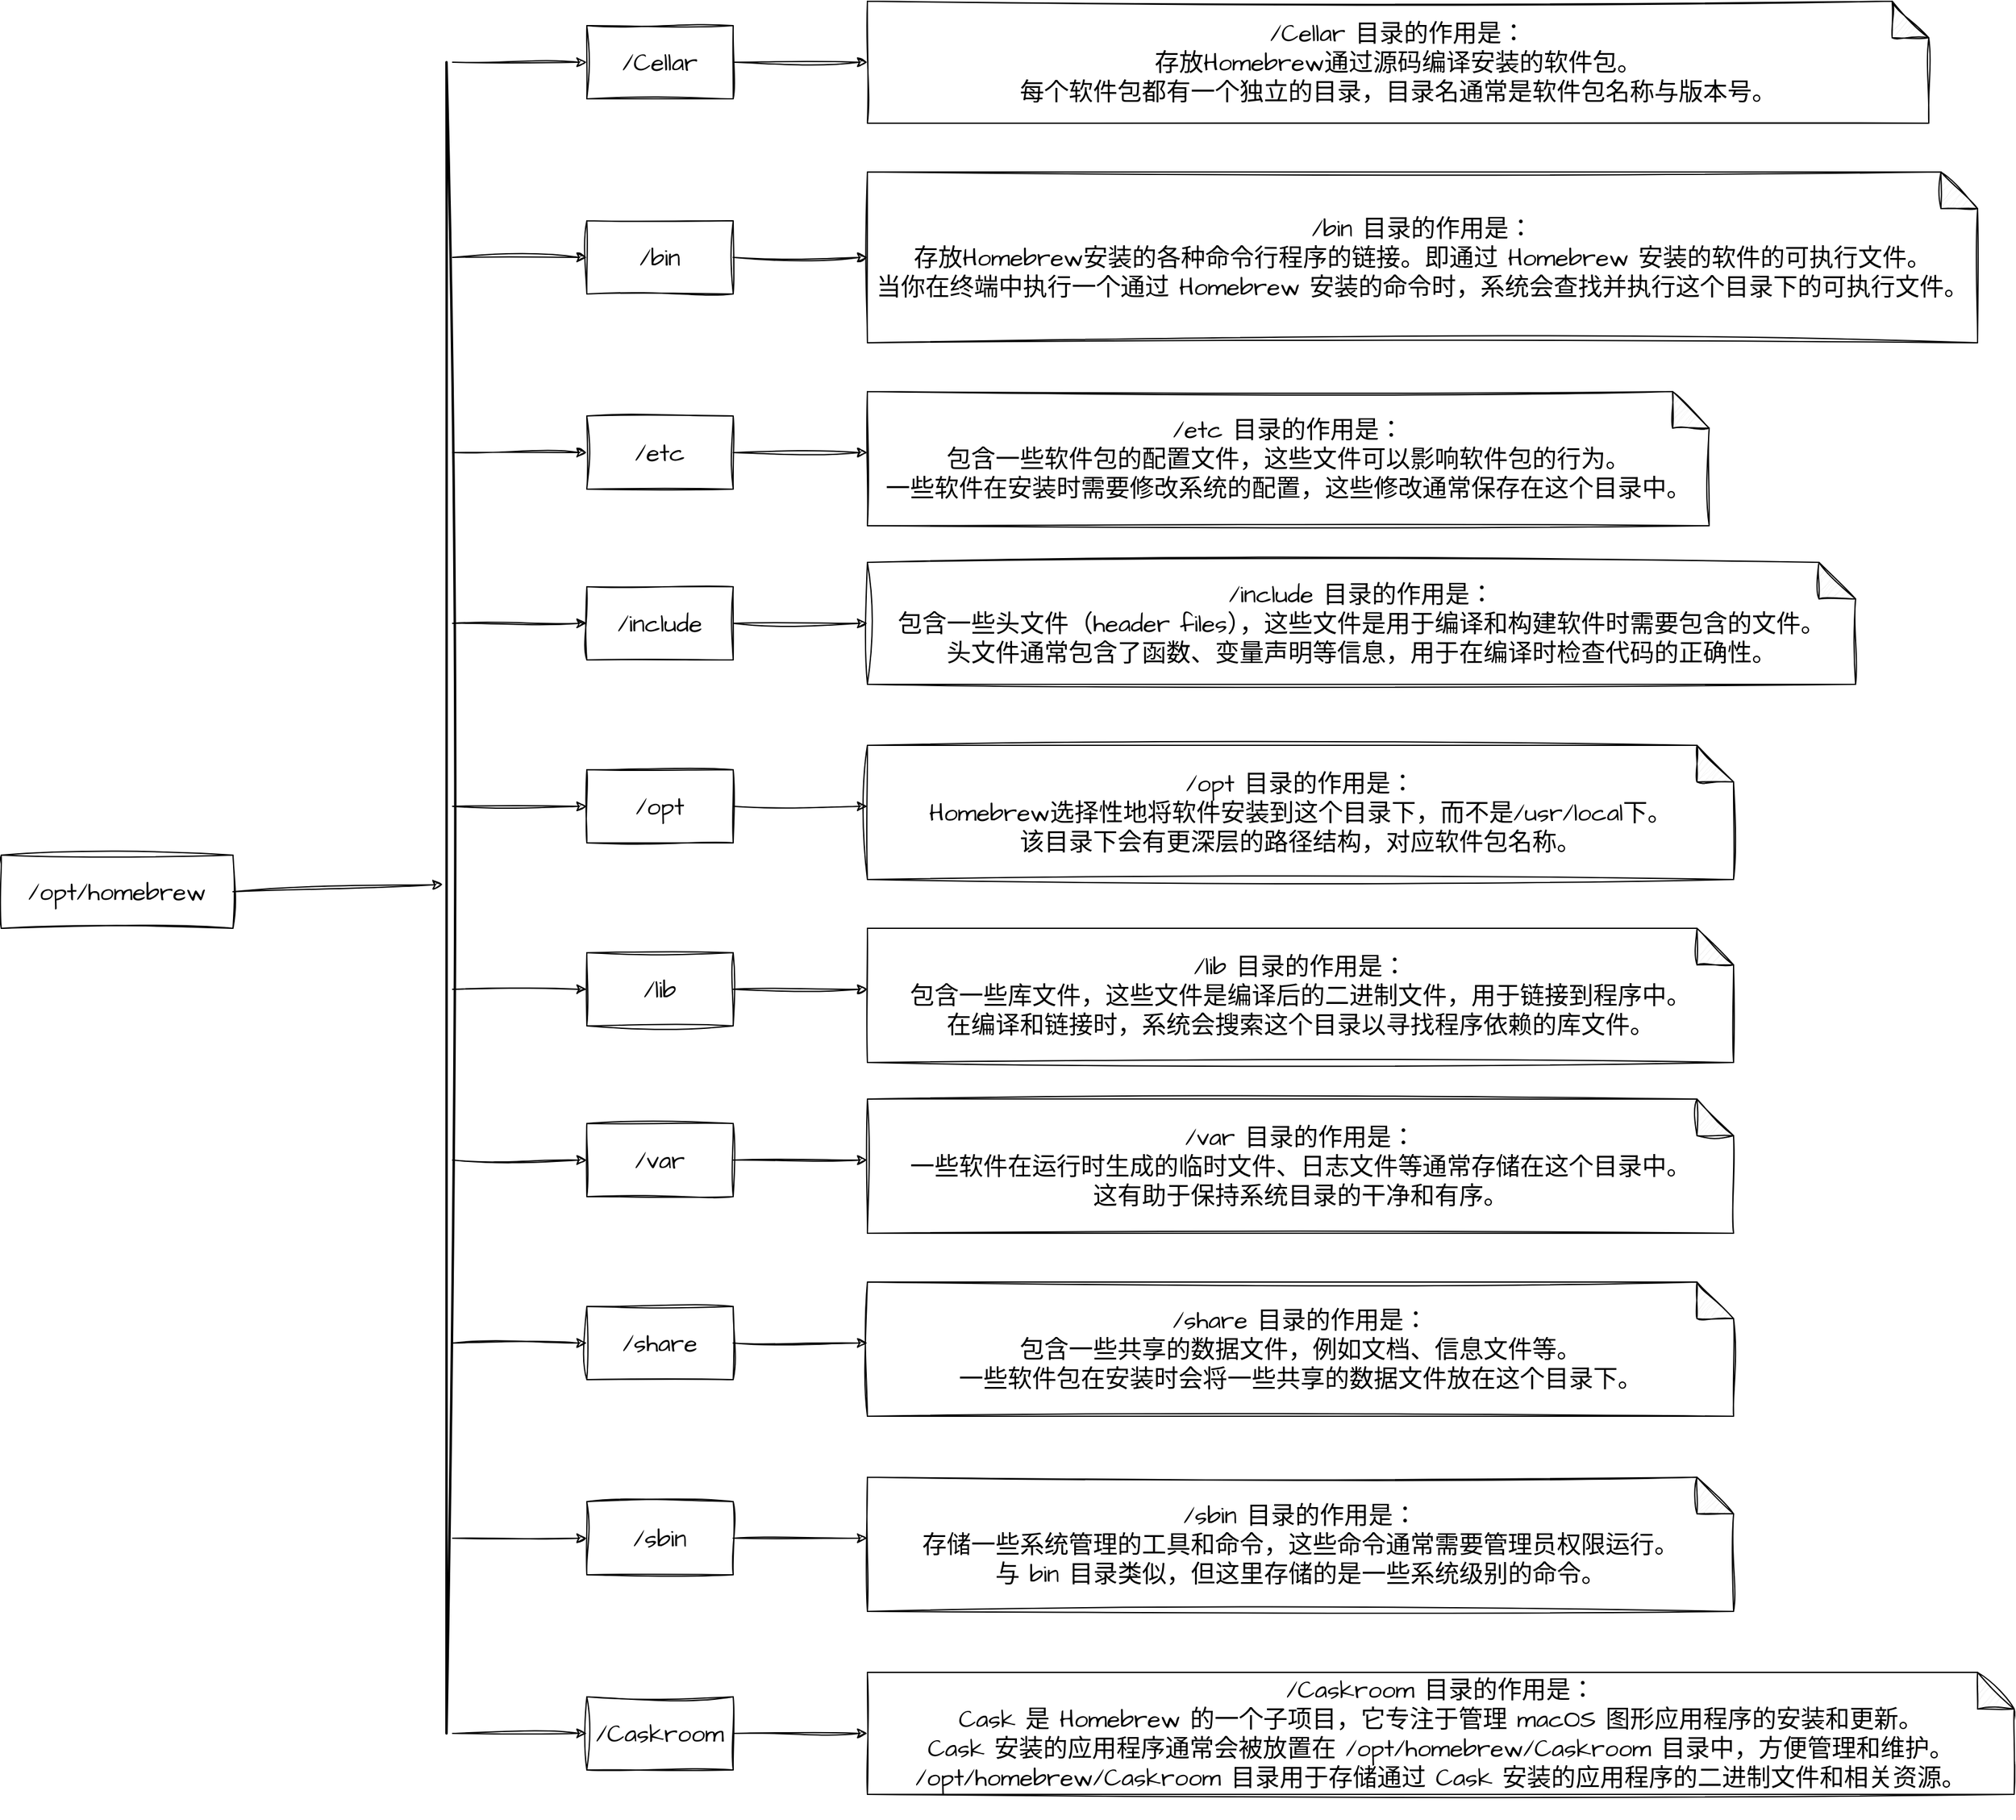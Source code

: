 <mxfile version="22.1.11" type="github">
  <diagram name="第 1 页" id="3q0Wu0lU1T0cGlUXBiHC">
    <mxGraphModel dx="3098" dy="1868" grid="1" gridSize="10" guides="1" tooltips="1" connect="1" arrows="1" fold="1" page="1" pageScale="1" pageWidth="1169" pageHeight="1654" math="0" shadow="0">
      <root>
        <mxCell id="0" />
        <mxCell id="1" parent="0" />
        <mxCell id="PBTHxAhBPmr863J82pAF-55" value="" style="group" vertex="1" connectable="0" parent="1">
          <mxGeometry x="270" y="82" width="1650" height="1490" as="geometry" />
        </mxCell>
        <mxCell id="PBTHxAhBPmr863J82pAF-1" value="/opt/homebrew" style="rounded=0;whiteSpace=wrap;html=1;sketch=1;hachureGap=4;jiggle=2;curveFitting=1;fontFamily=Architects Daughter;fontSource=https%3A%2F%2Ffonts.googleapis.com%2Fcss%3Ffamily%3DArchitects%2BDaughter;fontSize=20;" vertex="1" parent="PBTHxAhBPmr863J82pAF-55">
          <mxGeometry y="700" width="190" height="60" as="geometry" />
        </mxCell>
        <mxCell id="PBTHxAhBPmr863J82pAF-4" value="" style="line;strokeWidth=2;direction=south;html=1;sketch=1;hachureGap=4;jiggle=2;curveFitting=1;fontFamily=Architects Daughter;fontSource=https%3A%2F%2Ffonts.googleapis.com%2Fcss%3Ffamily%3DArchitects%2BDaughter;fontSize=20;" vertex="1" parent="PBTHxAhBPmr863J82pAF-55">
          <mxGeometry x="360" y="50" width="10" height="1370" as="geometry" />
        </mxCell>
        <mxCell id="PBTHxAhBPmr863J82pAF-8" value="" style="group" vertex="1" connectable="0" parent="PBTHxAhBPmr863J82pAF-55">
          <mxGeometry x="370" width="1210" height="130" as="geometry" />
        </mxCell>
        <mxCell id="PBTHxAhBPmr863J82pAF-2" value="/Cellar" style="rounded=0;whiteSpace=wrap;html=1;sketch=1;hachureGap=4;jiggle=2;curveFitting=1;fontFamily=Architects Daughter;fontSource=https%3A%2F%2Ffonts.googleapis.com%2Fcss%3Ffamily%3DArchitects%2BDaughter;fontSize=20;" vertex="1" parent="PBTHxAhBPmr863J82pAF-8">
          <mxGeometry x="110" y="20" width="120" height="60" as="geometry" />
        </mxCell>
        <mxCell id="PBTHxAhBPmr863J82pAF-5" value="/Cellar 目录的作用是：&lt;br&gt;存放Homebrew通过源码编译安装的软件包。&lt;br&gt;每个软件包都有一个独立的目录，目录名通常是软件包名称与版本号。" style="shape=note;whiteSpace=wrap;html=1;backgroundOutline=1;darkOpacity=0.05;sketch=1;hachureGap=4;jiggle=2;curveFitting=1;fontFamily=Architects Daughter;fontSource=https%3A%2F%2Ffonts.googleapis.com%2Fcss%3Ffamily%3DArchitects%2BDaughter;fontSize=20;" vertex="1" parent="PBTHxAhBPmr863J82pAF-8">
          <mxGeometry x="340" width="870" height="100" as="geometry" />
        </mxCell>
        <mxCell id="PBTHxAhBPmr863J82pAF-6" value="" style="endArrow=classic;html=1;rounded=0;sketch=1;hachureGap=4;jiggle=2;curveFitting=1;fontFamily=Architects Daughter;fontSource=https%3A%2F%2Ffonts.googleapis.com%2Fcss%3Ffamily%3DArchitects%2BDaughter;fontSize=16;entryX=0;entryY=0.5;entryDx=0;entryDy=0;" edge="1" parent="PBTHxAhBPmr863J82pAF-8" target="PBTHxAhBPmr863J82pAF-2">
          <mxGeometry width="50" height="50" relative="1" as="geometry">
            <mxPoint y="50" as="sourcePoint" />
            <mxPoint x="460" y="320" as="targetPoint" />
          </mxGeometry>
        </mxCell>
        <mxCell id="PBTHxAhBPmr863J82pAF-7" value="" style="endArrow=classic;html=1;rounded=0;sketch=1;hachureGap=4;jiggle=2;curveFitting=1;fontFamily=Architects Daughter;fontSource=https%3A%2F%2Ffonts.googleapis.com%2Fcss%3Ffamily%3DArchitects%2BDaughter;fontSize=16;entryX=0;entryY=0.5;entryDx=0;entryDy=0;" edge="1" parent="PBTHxAhBPmr863J82pAF-8">
          <mxGeometry width="50" height="50" relative="1" as="geometry">
            <mxPoint x="230" y="50" as="sourcePoint" />
            <mxPoint x="340" y="50" as="targetPoint" />
          </mxGeometry>
        </mxCell>
        <mxCell id="PBTHxAhBPmr863J82pAF-9" value="" style="group" vertex="1" connectable="0" parent="PBTHxAhBPmr863J82pAF-55">
          <mxGeometry x="370" y="160" width="1250" height="140" as="geometry" />
        </mxCell>
        <mxCell id="PBTHxAhBPmr863J82pAF-10" value="/bin" style="rounded=0;whiteSpace=wrap;html=1;sketch=1;hachureGap=4;jiggle=2;curveFitting=1;fontFamily=Architects Daughter;fontSource=https%3A%2F%2Ffonts.googleapis.com%2Fcss%3Ffamily%3DArchitects%2BDaughter;fontSize=20;" vertex="1" parent="PBTHxAhBPmr863J82pAF-9">
          <mxGeometry x="110" y="20" width="120" height="60" as="geometry" />
        </mxCell>
        <mxCell id="PBTHxAhBPmr863J82pAF-11" value="/bin 目录的作用是：&lt;br&gt;存放Homebrew安装的各种命令行程序的链接。&lt;span style=&quot;background-color: initial;&quot;&gt;即通过 Homebrew 安装的软件的可执行文件。&lt;/span&gt;&lt;br&gt;&lt;div&gt;当你在终端中执行一个通过 Homebrew 安装的命令时，系统会查找并执行这个目录下的可执行文件。&lt;/div&gt;" style="shape=note;whiteSpace=wrap;html=1;backgroundOutline=1;darkOpacity=0.05;sketch=1;hachureGap=4;jiggle=2;curveFitting=1;fontFamily=Architects Daughter;fontSource=https%3A%2F%2Ffonts.googleapis.com%2Fcss%3Ffamily%3DArchitects%2BDaughter;fontSize=20;" vertex="1" parent="PBTHxAhBPmr863J82pAF-9">
          <mxGeometry x="340" y="-20" width="910" height="140" as="geometry" />
        </mxCell>
        <mxCell id="PBTHxAhBPmr863J82pAF-12" value="" style="endArrow=classic;html=1;rounded=0;sketch=1;hachureGap=4;jiggle=2;curveFitting=1;fontFamily=Architects Daughter;fontSource=https%3A%2F%2Ffonts.googleapis.com%2Fcss%3Ffamily%3DArchitects%2BDaughter;fontSize=16;entryX=0;entryY=0.5;entryDx=0;entryDy=0;" edge="1" parent="PBTHxAhBPmr863J82pAF-9" target="PBTHxAhBPmr863J82pAF-10">
          <mxGeometry width="50" height="50" relative="1" as="geometry">
            <mxPoint y="50" as="sourcePoint" />
            <mxPoint x="460" y="320" as="targetPoint" />
          </mxGeometry>
        </mxCell>
        <mxCell id="PBTHxAhBPmr863J82pAF-13" value="" style="endArrow=classic;html=1;rounded=0;sketch=1;hachureGap=4;jiggle=2;curveFitting=1;fontFamily=Architects Daughter;fontSource=https%3A%2F%2Ffonts.googleapis.com%2Fcss%3Ffamily%3DArchitects%2BDaughter;fontSize=16;entryX=0;entryY=0.5;entryDx=0;entryDy=0;" edge="1" parent="PBTHxAhBPmr863J82pAF-9">
          <mxGeometry width="50" height="50" relative="1" as="geometry">
            <mxPoint x="230" y="50" as="sourcePoint" />
            <mxPoint x="340" y="50" as="targetPoint" />
          </mxGeometry>
        </mxCell>
        <mxCell id="PBTHxAhBPmr863J82pAF-14" value="" style="group" vertex="1" connectable="0" parent="PBTHxAhBPmr863J82pAF-55">
          <mxGeometry x="370" y="320" width="1030" height="120" as="geometry" />
        </mxCell>
        <mxCell id="PBTHxAhBPmr863J82pAF-15" value="/etc" style="rounded=0;whiteSpace=wrap;html=1;sketch=1;hachureGap=4;jiggle=2;curveFitting=1;fontFamily=Architects Daughter;fontSource=https%3A%2F%2Ffonts.googleapis.com%2Fcss%3Ffamily%3DArchitects%2BDaughter;fontSize=20;" vertex="1" parent="PBTHxAhBPmr863J82pAF-14">
          <mxGeometry x="110" y="20" width="120" height="60" as="geometry" />
        </mxCell>
        <mxCell id="PBTHxAhBPmr863J82pAF-16" value="/etc 目录的作用是：&lt;br&gt;包含一些软件包的配置文件，这些文件可以影响软件包的行为。&lt;div&gt;一些软件在安装时需要修改系统的配置，这些修改通常保存在这个目录中。&lt;/div&gt;" style="shape=note;whiteSpace=wrap;html=1;backgroundOutline=1;darkOpacity=0.05;sketch=1;hachureGap=4;jiggle=2;curveFitting=1;fontFamily=Architects Daughter;fontSource=https%3A%2F%2Ffonts.googleapis.com%2Fcss%3Ffamily%3DArchitects%2BDaughter;fontSize=20;" vertex="1" parent="PBTHxAhBPmr863J82pAF-14">
          <mxGeometry x="340" width="690" height="110" as="geometry" />
        </mxCell>
        <mxCell id="PBTHxAhBPmr863J82pAF-17" value="" style="endArrow=classic;html=1;rounded=0;sketch=1;hachureGap=4;jiggle=2;curveFitting=1;fontFamily=Architects Daughter;fontSource=https%3A%2F%2Ffonts.googleapis.com%2Fcss%3Ffamily%3DArchitects%2BDaughter;fontSize=16;entryX=0;entryY=0.5;entryDx=0;entryDy=0;" edge="1" parent="PBTHxAhBPmr863J82pAF-14" target="PBTHxAhBPmr863J82pAF-15">
          <mxGeometry width="50" height="50" relative="1" as="geometry">
            <mxPoint y="50" as="sourcePoint" />
            <mxPoint x="460" y="320" as="targetPoint" />
          </mxGeometry>
        </mxCell>
        <mxCell id="PBTHxAhBPmr863J82pAF-18" value="" style="endArrow=classic;html=1;rounded=0;sketch=1;hachureGap=4;jiggle=2;curveFitting=1;fontFamily=Architects Daughter;fontSource=https%3A%2F%2Ffonts.googleapis.com%2Fcss%3Ffamily%3DArchitects%2BDaughter;fontSize=16;entryX=0;entryY=0.5;entryDx=0;entryDy=0;" edge="1" parent="PBTHxAhBPmr863J82pAF-14">
          <mxGeometry width="50" height="50" relative="1" as="geometry">
            <mxPoint x="230" y="50" as="sourcePoint" />
            <mxPoint x="340" y="50" as="targetPoint" />
          </mxGeometry>
        </mxCell>
        <mxCell id="PBTHxAhBPmr863J82pAF-19" value="" style="group" vertex="1" connectable="0" parent="PBTHxAhBPmr863J82pAF-55">
          <mxGeometry x="370" y="460" width="1150" height="120" as="geometry" />
        </mxCell>
        <mxCell id="PBTHxAhBPmr863J82pAF-20" value="/include" style="rounded=0;whiteSpace=wrap;html=1;sketch=1;hachureGap=4;jiggle=2;curveFitting=1;fontFamily=Architects Daughter;fontSource=https%3A%2F%2Ffonts.googleapis.com%2Fcss%3Ffamily%3DArchitects%2BDaughter;fontSize=20;" vertex="1" parent="PBTHxAhBPmr863J82pAF-19">
          <mxGeometry x="110" y="20" width="120" height="60" as="geometry" />
        </mxCell>
        <mxCell id="PBTHxAhBPmr863J82pAF-21" value="/include 目录的作用是：&lt;br&gt;包含一些头文件（header files），这些文件是用于编译和构建软件时需要包含的文件。&lt;br&gt;头文件通常包含了函数、变量声明等信息，用于在编译时检查代码的正确性。" style="shape=note;whiteSpace=wrap;html=1;backgroundOutline=1;darkOpacity=0.05;sketch=1;hachureGap=4;jiggle=2;curveFitting=1;fontFamily=Architects Daughter;fontSource=https%3A%2F%2Ffonts.googleapis.com%2Fcss%3Ffamily%3DArchitects%2BDaughter;fontSize=20;" vertex="1" parent="PBTHxAhBPmr863J82pAF-19">
          <mxGeometry x="340" width="810" height="100" as="geometry" />
        </mxCell>
        <mxCell id="PBTHxAhBPmr863J82pAF-22" value="" style="endArrow=classic;html=1;rounded=0;sketch=1;hachureGap=4;jiggle=2;curveFitting=1;fontFamily=Architects Daughter;fontSource=https%3A%2F%2Ffonts.googleapis.com%2Fcss%3Ffamily%3DArchitects%2BDaughter;fontSize=16;entryX=0;entryY=0.5;entryDx=0;entryDy=0;" edge="1" parent="PBTHxAhBPmr863J82pAF-19" target="PBTHxAhBPmr863J82pAF-20">
          <mxGeometry width="50" height="50" relative="1" as="geometry">
            <mxPoint y="50" as="sourcePoint" />
            <mxPoint x="460" y="320" as="targetPoint" />
          </mxGeometry>
        </mxCell>
        <mxCell id="PBTHxAhBPmr863J82pAF-23" value="" style="endArrow=classic;html=1;rounded=0;sketch=1;hachureGap=4;jiggle=2;curveFitting=1;fontFamily=Architects Daughter;fontSource=https%3A%2F%2Ffonts.googleapis.com%2Fcss%3Ffamily%3DArchitects%2BDaughter;fontSize=16;entryX=0;entryY=0.5;entryDx=0;entryDy=0;" edge="1" parent="PBTHxAhBPmr863J82pAF-19">
          <mxGeometry width="50" height="50" relative="1" as="geometry">
            <mxPoint x="230" y="50" as="sourcePoint" />
            <mxPoint x="340" y="50" as="targetPoint" />
          </mxGeometry>
        </mxCell>
        <mxCell id="PBTHxAhBPmr863J82pAF-24" value="" style="group" vertex="1" connectable="0" parent="PBTHxAhBPmr863J82pAF-55">
          <mxGeometry x="370" y="610" width="1050" height="120" as="geometry" />
        </mxCell>
        <mxCell id="PBTHxAhBPmr863J82pAF-25" value="/opt" style="rounded=0;whiteSpace=wrap;html=1;sketch=1;hachureGap=4;jiggle=2;curveFitting=1;fontFamily=Architects Daughter;fontSource=https%3A%2F%2Ffonts.googleapis.com%2Fcss%3Ffamily%3DArchitects%2BDaughter;fontSize=20;" vertex="1" parent="PBTHxAhBPmr863J82pAF-24">
          <mxGeometry x="110" y="20" width="120" height="60" as="geometry" />
        </mxCell>
        <mxCell id="PBTHxAhBPmr863J82pAF-26" value="/opt 目录的作用是：&lt;br&gt;&lt;div&gt;Homebrew选择性地将软件安装到这个目录下，而不是/usr/local下。&lt;/div&gt;&lt;div&gt;该目录下会有更深层的路径结构，对应软件包名称。&lt;/div&gt;" style="shape=note;whiteSpace=wrap;html=1;backgroundOutline=1;darkOpacity=0.05;sketch=1;hachureGap=4;jiggle=2;curveFitting=1;fontFamily=Architects Daughter;fontSource=https%3A%2F%2Ffonts.googleapis.com%2Fcss%3Ffamily%3DArchitects%2BDaughter;fontSize=20;" vertex="1" parent="PBTHxAhBPmr863J82pAF-24">
          <mxGeometry x="340" width="710" height="110" as="geometry" />
        </mxCell>
        <mxCell id="PBTHxAhBPmr863J82pAF-27" value="" style="endArrow=classic;html=1;rounded=0;sketch=1;hachureGap=4;jiggle=2;curveFitting=1;fontFamily=Architects Daughter;fontSource=https%3A%2F%2Ffonts.googleapis.com%2Fcss%3Ffamily%3DArchitects%2BDaughter;fontSize=16;entryX=0;entryY=0.5;entryDx=0;entryDy=0;" edge="1" parent="PBTHxAhBPmr863J82pAF-24" target="PBTHxAhBPmr863J82pAF-25">
          <mxGeometry width="50" height="50" relative="1" as="geometry">
            <mxPoint y="50" as="sourcePoint" />
            <mxPoint x="460" y="320" as="targetPoint" />
          </mxGeometry>
        </mxCell>
        <mxCell id="PBTHxAhBPmr863J82pAF-28" value="" style="endArrow=classic;html=1;rounded=0;sketch=1;hachureGap=4;jiggle=2;curveFitting=1;fontFamily=Architects Daughter;fontSource=https%3A%2F%2Ffonts.googleapis.com%2Fcss%3Ffamily%3DArchitects%2BDaughter;fontSize=16;entryX=0;entryY=0.5;entryDx=0;entryDy=0;" edge="1" parent="PBTHxAhBPmr863J82pAF-24">
          <mxGeometry width="50" height="50" relative="1" as="geometry">
            <mxPoint x="230" y="50" as="sourcePoint" />
            <mxPoint x="340" y="50" as="targetPoint" />
          </mxGeometry>
        </mxCell>
        <mxCell id="PBTHxAhBPmr863J82pAF-29" value="" style="group" vertex="1" connectable="0" parent="PBTHxAhBPmr863J82pAF-55">
          <mxGeometry x="370" y="760" width="1050" height="120" as="geometry" />
        </mxCell>
        <mxCell id="PBTHxAhBPmr863J82pAF-30" value="/lib" style="rounded=0;whiteSpace=wrap;html=1;sketch=1;hachureGap=4;jiggle=2;curveFitting=1;fontFamily=Architects Daughter;fontSource=https%3A%2F%2Ffonts.googleapis.com%2Fcss%3Ffamily%3DArchitects%2BDaughter;fontSize=20;" vertex="1" parent="PBTHxAhBPmr863J82pAF-29">
          <mxGeometry x="110" y="20" width="120" height="60" as="geometry" />
        </mxCell>
        <mxCell id="PBTHxAhBPmr863J82pAF-31" value="/lib 目录的作用是：&lt;br&gt;&lt;div&gt;包含一些库文件，这些文件是编译后的二进制文件，用于链接到程序中。&lt;/div&gt;&lt;div&gt;在编译和链接时，系统会搜索这个目录以寻找程序依赖的库文件。&lt;/div&gt;" style="shape=note;whiteSpace=wrap;html=1;backgroundOutline=1;darkOpacity=0.05;sketch=1;hachureGap=4;jiggle=2;curveFitting=1;fontFamily=Architects Daughter;fontSource=https%3A%2F%2Ffonts.googleapis.com%2Fcss%3Ffamily%3DArchitects%2BDaughter;fontSize=20;" vertex="1" parent="PBTHxAhBPmr863J82pAF-29">
          <mxGeometry x="340" width="710" height="110" as="geometry" />
        </mxCell>
        <mxCell id="PBTHxAhBPmr863J82pAF-32" value="" style="endArrow=classic;html=1;rounded=0;sketch=1;hachureGap=4;jiggle=2;curveFitting=1;fontFamily=Architects Daughter;fontSource=https%3A%2F%2Ffonts.googleapis.com%2Fcss%3Ffamily%3DArchitects%2BDaughter;fontSize=16;entryX=0;entryY=0.5;entryDx=0;entryDy=0;" edge="1" parent="PBTHxAhBPmr863J82pAF-29" target="PBTHxAhBPmr863J82pAF-30">
          <mxGeometry width="50" height="50" relative="1" as="geometry">
            <mxPoint y="50" as="sourcePoint" />
            <mxPoint x="460" y="320" as="targetPoint" />
          </mxGeometry>
        </mxCell>
        <mxCell id="PBTHxAhBPmr863J82pAF-33" value="" style="endArrow=classic;html=1;rounded=0;sketch=1;hachureGap=4;jiggle=2;curveFitting=1;fontFamily=Architects Daughter;fontSource=https%3A%2F%2Ffonts.googleapis.com%2Fcss%3Ffamily%3DArchitects%2BDaughter;fontSize=16;entryX=0;entryY=0.5;entryDx=0;entryDy=0;" edge="1" parent="PBTHxAhBPmr863J82pAF-29">
          <mxGeometry width="50" height="50" relative="1" as="geometry">
            <mxPoint x="230" y="50" as="sourcePoint" />
            <mxPoint x="340" y="50" as="targetPoint" />
          </mxGeometry>
        </mxCell>
        <mxCell id="PBTHxAhBPmr863J82pAF-34" value="" style="group" vertex="1" connectable="0" parent="PBTHxAhBPmr863J82pAF-55">
          <mxGeometry x="370" y="900" width="1050" height="120" as="geometry" />
        </mxCell>
        <mxCell id="PBTHxAhBPmr863J82pAF-35" value="/var" style="rounded=0;whiteSpace=wrap;html=1;sketch=1;hachureGap=4;jiggle=2;curveFitting=1;fontFamily=Architects Daughter;fontSource=https%3A%2F%2Ffonts.googleapis.com%2Fcss%3Ffamily%3DArchitects%2BDaughter;fontSize=20;" vertex="1" parent="PBTHxAhBPmr863J82pAF-34">
          <mxGeometry x="110" y="20" width="120" height="60" as="geometry" />
        </mxCell>
        <mxCell id="PBTHxAhBPmr863J82pAF-36" value="/var 目录的作用是：&lt;br&gt;&lt;div&gt;一些软件在运行时生成的临时文件、日志文件等通常存储在这个目录中。&lt;/div&gt;&lt;div&gt;这有助于保持系统目录的干净和有序。&lt;/div&gt;" style="shape=note;whiteSpace=wrap;html=1;backgroundOutline=1;darkOpacity=0.05;sketch=1;hachureGap=4;jiggle=2;curveFitting=1;fontFamily=Architects Daughter;fontSource=https%3A%2F%2Ffonts.googleapis.com%2Fcss%3Ffamily%3DArchitects%2BDaughter;fontSize=20;" vertex="1" parent="PBTHxAhBPmr863J82pAF-34">
          <mxGeometry x="340" width="710" height="110" as="geometry" />
        </mxCell>
        <mxCell id="PBTHxAhBPmr863J82pAF-37" value="" style="endArrow=classic;html=1;rounded=0;sketch=1;hachureGap=4;jiggle=2;curveFitting=1;fontFamily=Architects Daughter;fontSource=https%3A%2F%2Ffonts.googleapis.com%2Fcss%3Ffamily%3DArchitects%2BDaughter;fontSize=16;entryX=0;entryY=0.5;entryDx=0;entryDy=0;" edge="1" parent="PBTHxAhBPmr863J82pAF-34" target="PBTHxAhBPmr863J82pAF-35">
          <mxGeometry width="50" height="50" relative="1" as="geometry">
            <mxPoint y="50" as="sourcePoint" />
            <mxPoint x="460" y="320" as="targetPoint" />
          </mxGeometry>
        </mxCell>
        <mxCell id="PBTHxAhBPmr863J82pAF-38" value="" style="endArrow=classic;html=1;rounded=0;sketch=1;hachureGap=4;jiggle=2;curveFitting=1;fontFamily=Architects Daughter;fontSource=https%3A%2F%2Ffonts.googleapis.com%2Fcss%3Ffamily%3DArchitects%2BDaughter;fontSize=16;entryX=0;entryY=0.5;entryDx=0;entryDy=0;" edge="1" parent="PBTHxAhBPmr863J82pAF-34">
          <mxGeometry width="50" height="50" relative="1" as="geometry">
            <mxPoint x="230" y="50" as="sourcePoint" />
            <mxPoint x="340" y="50" as="targetPoint" />
          </mxGeometry>
        </mxCell>
        <mxCell id="PBTHxAhBPmr863J82pAF-39" value="" style="group" vertex="1" connectable="0" parent="PBTHxAhBPmr863J82pAF-55">
          <mxGeometry x="370" y="1050" width="1050" height="120" as="geometry" />
        </mxCell>
        <mxCell id="PBTHxAhBPmr863J82pAF-40" value="/share" style="rounded=0;whiteSpace=wrap;html=1;sketch=1;hachureGap=4;jiggle=2;curveFitting=1;fontFamily=Architects Daughter;fontSource=https%3A%2F%2Ffonts.googleapis.com%2Fcss%3Ffamily%3DArchitects%2BDaughter;fontSize=20;" vertex="1" parent="PBTHxAhBPmr863J82pAF-39">
          <mxGeometry x="110" y="20" width="120" height="60" as="geometry" />
        </mxCell>
        <mxCell id="PBTHxAhBPmr863J82pAF-41" value="/share 目录的作用是：&lt;br&gt;&lt;div&gt;包含一些共享的数据文件，例如文档、信息文件等。&lt;/div&gt;&lt;div&gt;一些软件包在安装时会将一些共享的数据文件放在这个目录下。&lt;/div&gt;" style="shape=note;whiteSpace=wrap;html=1;backgroundOutline=1;darkOpacity=0.05;sketch=1;hachureGap=4;jiggle=2;curveFitting=1;fontFamily=Architects Daughter;fontSource=https%3A%2F%2Ffonts.googleapis.com%2Fcss%3Ffamily%3DArchitects%2BDaughter;fontSize=20;" vertex="1" parent="PBTHxAhBPmr863J82pAF-39">
          <mxGeometry x="340" width="710" height="110" as="geometry" />
        </mxCell>
        <mxCell id="PBTHxAhBPmr863J82pAF-42" value="" style="endArrow=classic;html=1;rounded=0;sketch=1;hachureGap=4;jiggle=2;curveFitting=1;fontFamily=Architects Daughter;fontSource=https%3A%2F%2Ffonts.googleapis.com%2Fcss%3Ffamily%3DArchitects%2BDaughter;fontSize=16;entryX=0;entryY=0.5;entryDx=0;entryDy=0;" edge="1" parent="PBTHxAhBPmr863J82pAF-39" target="PBTHxAhBPmr863J82pAF-40">
          <mxGeometry width="50" height="50" relative="1" as="geometry">
            <mxPoint y="50" as="sourcePoint" />
            <mxPoint x="460" y="320" as="targetPoint" />
          </mxGeometry>
        </mxCell>
        <mxCell id="PBTHxAhBPmr863J82pAF-43" value="" style="endArrow=classic;html=1;rounded=0;sketch=1;hachureGap=4;jiggle=2;curveFitting=1;fontFamily=Architects Daughter;fontSource=https%3A%2F%2Ffonts.googleapis.com%2Fcss%3Ffamily%3DArchitects%2BDaughter;fontSize=16;entryX=0;entryY=0.5;entryDx=0;entryDy=0;" edge="1" parent="PBTHxAhBPmr863J82pAF-39">
          <mxGeometry width="50" height="50" relative="1" as="geometry">
            <mxPoint x="230" y="50" as="sourcePoint" />
            <mxPoint x="340" y="50" as="targetPoint" />
          </mxGeometry>
        </mxCell>
        <mxCell id="PBTHxAhBPmr863J82pAF-44" value="" style="group" vertex="1" connectable="0" parent="PBTHxAhBPmr863J82pAF-55">
          <mxGeometry x="370" y="1210" width="1050" height="120" as="geometry" />
        </mxCell>
        <mxCell id="PBTHxAhBPmr863J82pAF-45" value="/sbin" style="rounded=0;whiteSpace=wrap;html=1;sketch=1;hachureGap=4;jiggle=2;curveFitting=1;fontFamily=Architects Daughter;fontSource=https%3A%2F%2Ffonts.googleapis.com%2Fcss%3Ffamily%3DArchitects%2BDaughter;fontSize=20;" vertex="1" parent="PBTHxAhBPmr863J82pAF-44">
          <mxGeometry x="110" y="20" width="120" height="60" as="geometry" />
        </mxCell>
        <mxCell id="PBTHxAhBPmr863J82pAF-46" value="/sbin 目录的作用是：&lt;br&gt;&lt;div&gt;存储一些系统管理的工具和命令，这些命令通常需要管理员权限运行。&lt;/div&gt;&lt;div&gt;与 bin 目录类似，但这里存储的是一些系统级别的命令。&lt;/div&gt;" style="shape=note;whiteSpace=wrap;html=1;backgroundOutline=1;darkOpacity=0.05;sketch=1;hachureGap=4;jiggle=2;curveFitting=1;fontFamily=Architects Daughter;fontSource=https%3A%2F%2Ffonts.googleapis.com%2Fcss%3Ffamily%3DArchitects%2BDaughter;fontSize=20;" vertex="1" parent="PBTHxAhBPmr863J82pAF-44">
          <mxGeometry x="340" width="710" height="110" as="geometry" />
        </mxCell>
        <mxCell id="PBTHxAhBPmr863J82pAF-47" value="" style="endArrow=classic;html=1;rounded=0;sketch=1;hachureGap=4;jiggle=2;curveFitting=1;fontFamily=Architects Daughter;fontSource=https%3A%2F%2Ffonts.googleapis.com%2Fcss%3Ffamily%3DArchitects%2BDaughter;fontSize=16;entryX=0;entryY=0.5;entryDx=0;entryDy=0;" edge="1" parent="PBTHxAhBPmr863J82pAF-44" target="PBTHxAhBPmr863J82pAF-45">
          <mxGeometry width="50" height="50" relative="1" as="geometry">
            <mxPoint y="50" as="sourcePoint" />
            <mxPoint x="460" y="320" as="targetPoint" />
          </mxGeometry>
        </mxCell>
        <mxCell id="PBTHxAhBPmr863J82pAF-48" value="" style="endArrow=classic;html=1;rounded=0;sketch=1;hachureGap=4;jiggle=2;curveFitting=1;fontFamily=Architects Daughter;fontSource=https%3A%2F%2Ffonts.googleapis.com%2Fcss%3Ffamily%3DArchitects%2BDaughter;fontSize=16;entryX=0;entryY=0.5;entryDx=0;entryDy=0;" edge="1" parent="PBTHxAhBPmr863J82pAF-44">
          <mxGeometry width="50" height="50" relative="1" as="geometry">
            <mxPoint x="230" y="50" as="sourcePoint" />
            <mxPoint x="340" y="50" as="targetPoint" />
          </mxGeometry>
        </mxCell>
        <mxCell id="PBTHxAhBPmr863J82pAF-54" value="" style="endArrow=classic;html=1;rounded=0;sketch=1;hachureGap=4;jiggle=2;curveFitting=1;fontFamily=Architects Daughter;fontSource=https%3A%2F%2Ffonts.googleapis.com%2Fcss%3Ffamily%3DArchitects%2BDaughter;fontSize=16;exitX=1;exitY=0.5;exitDx=0;exitDy=0;entryX=0.492;entryY=0.8;entryDx=0;entryDy=0;entryPerimeter=0;" edge="1" parent="PBTHxAhBPmr863J82pAF-55" source="PBTHxAhBPmr863J82pAF-1" target="PBTHxAhBPmr863J82pAF-4">
          <mxGeometry width="50" height="50" relative="1" as="geometry">
            <mxPoint x="740" y="590" as="sourcePoint" />
            <mxPoint x="790" y="540" as="targetPoint" />
          </mxGeometry>
        </mxCell>
        <mxCell id="PBTHxAhBPmr863J82pAF-57" value="" style="group" vertex="1" connectable="0" parent="PBTHxAhBPmr863J82pAF-55">
          <mxGeometry x="370" y="1370" width="1280" height="120" as="geometry" />
        </mxCell>
        <mxCell id="PBTHxAhBPmr863J82pAF-58" value="/Caskroom" style="rounded=0;whiteSpace=wrap;html=1;sketch=1;hachureGap=4;jiggle=2;curveFitting=1;fontFamily=Architects Daughter;fontSource=https%3A%2F%2Ffonts.googleapis.com%2Fcss%3Ffamily%3DArchitects%2BDaughter;fontSize=20;" vertex="1" parent="PBTHxAhBPmr863J82pAF-57">
          <mxGeometry x="110" y="20" width="120" height="60" as="geometry" />
        </mxCell>
        <mxCell id="PBTHxAhBPmr863J82pAF-59" value="/Caskroom&amp;nbsp;目录的作用是：&lt;br&gt;Cask 是 Homebrew 的一个子项目，它专注于管理 macOS 图形应用程序的安装和更新。&lt;br&gt;Cask 安装的应用程序通常会被放置在 /opt/homebrew/Caskroom 目录中，方便管理和维护。&lt;br&gt;/opt/homebrew/Caskroom 目录用于存储通过 Cask 安装的应用程序的二进制文件和相关资源。" style="shape=note;whiteSpace=wrap;html=1;backgroundOutline=1;darkOpacity=0.05;sketch=1;hachureGap=4;jiggle=2;curveFitting=1;fontFamily=Architects Daughter;fontSource=https%3A%2F%2Ffonts.googleapis.com%2Fcss%3Ffamily%3DArchitects%2BDaughter;fontSize=20;" vertex="1" parent="PBTHxAhBPmr863J82pAF-57">
          <mxGeometry x="340" width="940" height="100" as="geometry" />
        </mxCell>
        <mxCell id="PBTHxAhBPmr863J82pAF-60" value="" style="endArrow=classic;html=1;rounded=0;sketch=1;hachureGap=4;jiggle=2;curveFitting=1;fontFamily=Architects Daughter;fontSource=https%3A%2F%2Ffonts.googleapis.com%2Fcss%3Ffamily%3DArchitects%2BDaughter;fontSize=16;entryX=0;entryY=0.5;entryDx=0;entryDy=0;" edge="1" parent="PBTHxAhBPmr863J82pAF-57" target="PBTHxAhBPmr863J82pAF-58">
          <mxGeometry width="50" height="50" relative="1" as="geometry">
            <mxPoint y="50" as="sourcePoint" />
            <mxPoint x="460" y="320" as="targetPoint" />
          </mxGeometry>
        </mxCell>
        <mxCell id="PBTHxAhBPmr863J82pAF-61" value="" style="endArrow=classic;html=1;rounded=0;sketch=1;hachureGap=4;jiggle=2;curveFitting=1;fontFamily=Architects Daughter;fontSource=https%3A%2F%2Ffonts.googleapis.com%2Fcss%3Ffamily%3DArchitects%2BDaughter;fontSize=16;entryX=0;entryY=0.5;entryDx=0;entryDy=0;" edge="1" parent="PBTHxAhBPmr863J82pAF-57">
          <mxGeometry width="50" height="50" relative="1" as="geometry">
            <mxPoint x="230" y="50" as="sourcePoint" />
            <mxPoint x="340" y="50" as="targetPoint" />
          </mxGeometry>
        </mxCell>
      </root>
    </mxGraphModel>
  </diagram>
</mxfile>
